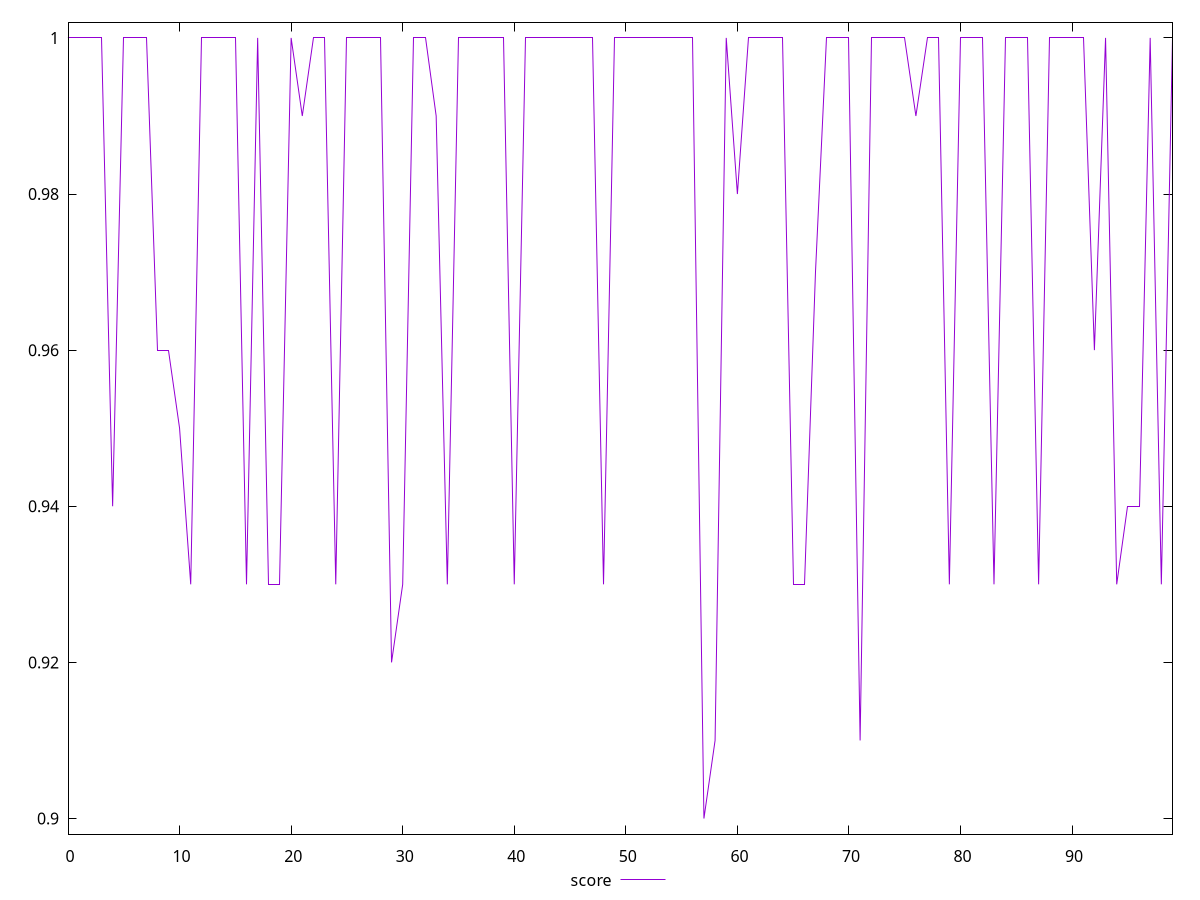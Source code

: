 reset

$score <<EOF
0 1
1 1
2 1
3 1
4 0.94
5 1
6 1
7 1
8 0.96
9 0.96
10 0.95
11 0.93
12 1
13 1
14 1
15 1
16 0.93
17 1
18 0.93
19 0.93
20 1
21 0.99
22 1
23 1
24 0.93
25 1
26 1
27 1
28 1
29 0.92
30 0.93
31 1
32 1
33 0.99
34 0.93
35 1
36 1
37 1
38 1
39 1
40 0.93
41 1
42 1
43 1
44 1
45 1
46 1
47 1
48 0.93
49 1
50 1
51 1
52 1
53 1
54 1
55 1
56 1
57 0.9
58 0.91
59 1
60 0.98
61 1
62 1
63 1
64 1
65 0.93
66 0.93
67 0.97
68 1
69 1
70 1
71 0.91
72 1
73 1
74 1
75 1
76 0.99
77 1
78 1
79 0.93
80 1
81 1
82 1
83 0.93
84 1
85 1
86 1
87 0.93
88 1
89 1
90 1
91 1
92 0.96
93 1
94 0.93
95 0.94
96 0.94
97 1
98 0.93
99 1
EOF

set key outside below
set xrange [0:99]
set yrange [0.898:1.002]
set trange [0.898:1.002]
set terminal svg size 640, 500 enhanced background rgb 'white'
set output "reports/report_00033_2021-03-01T14-23-16.841Z/uses-http2/samples/astro/score/values.svg"

plot $score title "score" with line

reset
